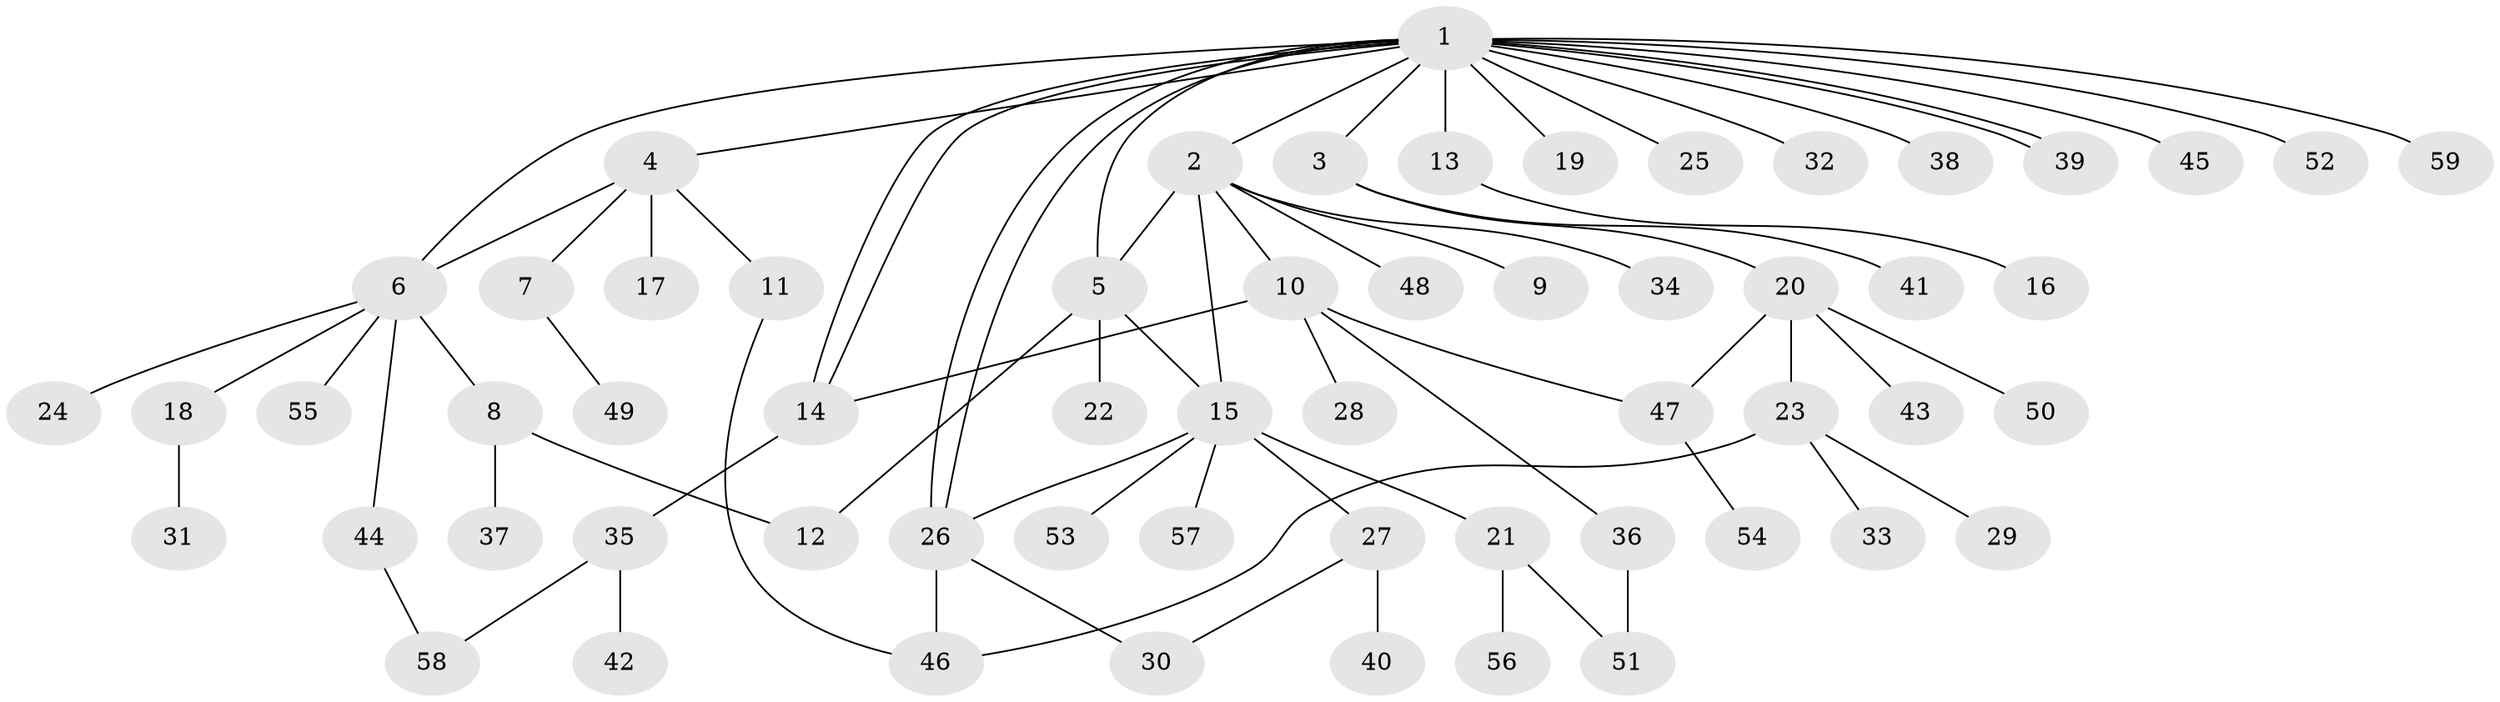 // coarse degree distribution, {1: 0.8695652173913043, 9: 0.043478260869565216, 2: 0.043478260869565216, 13: 0.043478260869565216}
// Generated by graph-tools (version 1.1) at 2025/50/03/04/25 21:50:02]
// undirected, 59 vertices, 73 edges
graph export_dot {
graph [start="1"]
  node [color=gray90,style=filled];
  1;
  2;
  3;
  4;
  5;
  6;
  7;
  8;
  9;
  10;
  11;
  12;
  13;
  14;
  15;
  16;
  17;
  18;
  19;
  20;
  21;
  22;
  23;
  24;
  25;
  26;
  27;
  28;
  29;
  30;
  31;
  32;
  33;
  34;
  35;
  36;
  37;
  38;
  39;
  40;
  41;
  42;
  43;
  44;
  45;
  46;
  47;
  48;
  49;
  50;
  51;
  52;
  53;
  54;
  55;
  56;
  57;
  58;
  59;
  1 -- 2;
  1 -- 3;
  1 -- 4;
  1 -- 5;
  1 -- 6;
  1 -- 13;
  1 -- 14;
  1 -- 14;
  1 -- 19;
  1 -- 25;
  1 -- 26;
  1 -- 26;
  1 -- 32;
  1 -- 38;
  1 -- 39;
  1 -- 39;
  1 -- 45;
  1 -- 52;
  1 -- 59;
  2 -- 5;
  2 -- 9;
  2 -- 10;
  2 -- 15;
  2 -- 34;
  2 -- 48;
  3 -- 20;
  3 -- 41;
  4 -- 6;
  4 -- 7;
  4 -- 11;
  4 -- 17;
  5 -- 12;
  5 -- 15;
  5 -- 22;
  6 -- 8;
  6 -- 18;
  6 -- 24;
  6 -- 44;
  6 -- 55;
  7 -- 49;
  8 -- 12;
  8 -- 37;
  10 -- 14;
  10 -- 28;
  10 -- 36;
  10 -- 47;
  11 -- 46;
  13 -- 16;
  14 -- 35;
  15 -- 21;
  15 -- 26;
  15 -- 27;
  15 -- 53;
  15 -- 57;
  18 -- 31;
  20 -- 23;
  20 -- 43;
  20 -- 47;
  20 -- 50;
  21 -- 51;
  21 -- 56;
  23 -- 29;
  23 -- 33;
  23 -- 46;
  26 -- 30;
  26 -- 46;
  27 -- 30;
  27 -- 40;
  35 -- 42;
  35 -- 58;
  36 -- 51;
  44 -- 58;
  47 -- 54;
}
